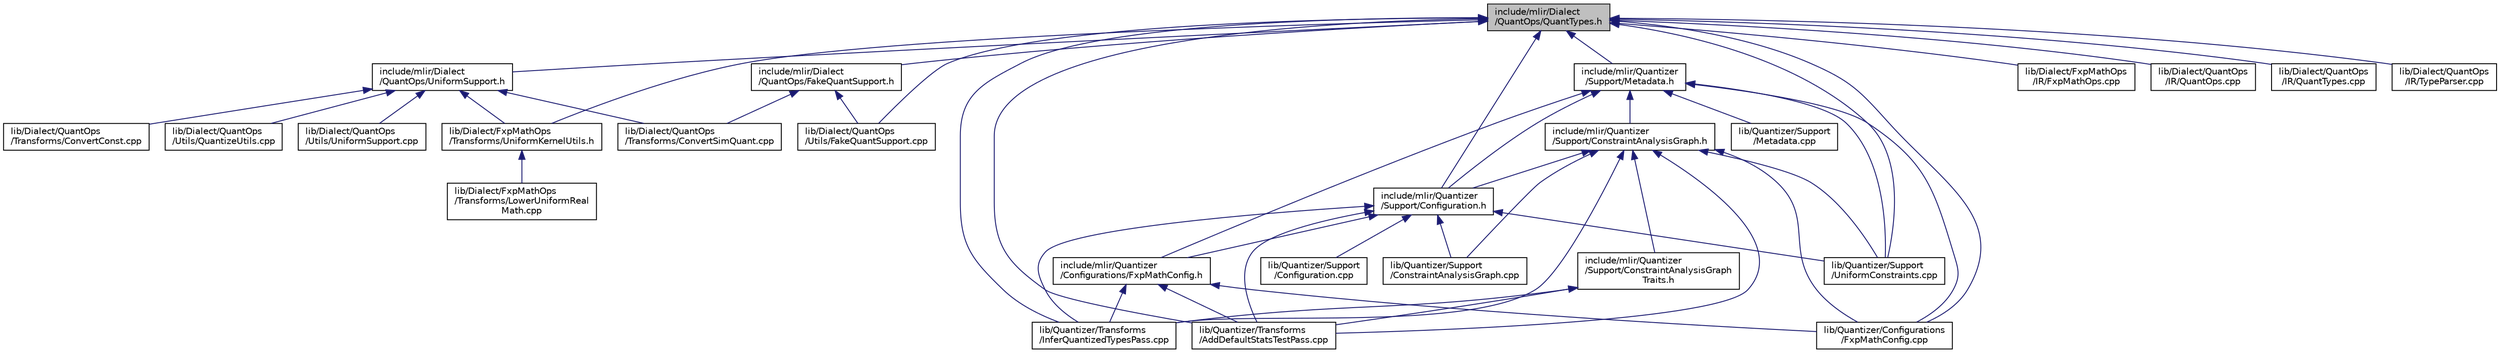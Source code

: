 digraph "include/mlir/Dialect/QuantOps/QuantTypes.h"
{
  bgcolor="transparent";
  edge [fontname="Helvetica",fontsize="10",labelfontname="Helvetica",labelfontsize="10"];
  node [fontname="Helvetica",fontsize="10",shape=record];
  Node50 [label="include/mlir/Dialect\l/QuantOps/QuantTypes.h",height=0.2,width=0.4,color="black", fillcolor="grey75", style="filled", fontcolor="black"];
  Node50 -> Node51 [dir="back",color="midnightblue",fontsize="10",style="solid",fontname="Helvetica"];
  Node51 [label="include/mlir/Dialect\l/QuantOps/FakeQuantSupport.h",height=0.2,width=0.4,color="black",URL="$FakeQuantSupport_8h.html"];
  Node51 -> Node52 [dir="back",color="midnightblue",fontsize="10",style="solid",fontname="Helvetica"];
  Node52 [label="lib/Dialect/QuantOps\l/Transforms/ConvertSimQuant.cpp",height=0.2,width=0.4,color="black",URL="$ConvertSimQuant_8cpp.html"];
  Node51 -> Node53 [dir="back",color="midnightblue",fontsize="10",style="solid",fontname="Helvetica"];
  Node53 [label="lib/Dialect/QuantOps\l/Utils/FakeQuantSupport.cpp",height=0.2,width=0.4,color="black",URL="$FakeQuantSupport_8cpp.html"];
  Node50 -> Node54 [dir="back",color="midnightblue",fontsize="10",style="solid",fontname="Helvetica"];
  Node54 [label="include/mlir/Dialect\l/QuantOps/UniformSupport.h",height=0.2,width=0.4,color="black",URL="$UniformSupport_8h.html"];
  Node54 -> Node55 [dir="back",color="midnightblue",fontsize="10",style="solid",fontname="Helvetica"];
  Node55 [label="lib/Dialect/FxpMathOps\l/Transforms/UniformKernelUtils.h",height=0.2,width=0.4,color="black",URL="$UniformKernelUtils_8h.html"];
  Node55 -> Node56 [dir="back",color="midnightblue",fontsize="10",style="solid",fontname="Helvetica"];
  Node56 [label="lib/Dialect/FxpMathOps\l/Transforms/LowerUniformReal\lMath.cpp",height=0.2,width=0.4,color="black",URL="$LowerUniformRealMath_8cpp.html"];
  Node54 -> Node57 [dir="back",color="midnightblue",fontsize="10",style="solid",fontname="Helvetica"];
  Node57 [label="lib/Dialect/QuantOps\l/Transforms/ConvertConst.cpp",height=0.2,width=0.4,color="black",URL="$ConvertConst_8cpp.html"];
  Node54 -> Node52 [dir="back",color="midnightblue",fontsize="10",style="solid",fontname="Helvetica"];
  Node54 -> Node58 [dir="back",color="midnightblue",fontsize="10",style="solid",fontname="Helvetica"];
  Node58 [label="lib/Dialect/QuantOps\l/Utils/QuantizeUtils.cpp",height=0.2,width=0.4,color="black",URL="$QuantizeUtils_8cpp.html"];
  Node54 -> Node59 [dir="back",color="midnightblue",fontsize="10",style="solid",fontname="Helvetica"];
  Node59 [label="lib/Dialect/QuantOps\l/Utils/UniformSupport.cpp",height=0.2,width=0.4,color="black",URL="$UniformSupport_8cpp.html"];
  Node50 -> Node60 [dir="back",color="midnightblue",fontsize="10",style="solid",fontname="Helvetica"];
  Node60 [label="include/mlir/Quantizer\l/Support/Configuration.h",height=0.2,width=0.4,color="black",URL="$Configuration_8h.html"];
  Node60 -> Node61 [dir="back",color="midnightblue",fontsize="10",style="solid",fontname="Helvetica"];
  Node61 [label="include/mlir/Quantizer\l/Configurations/FxpMathConfig.h",height=0.2,width=0.4,color="black",URL="$FxpMathConfig_8h.html"];
  Node61 -> Node62 [dir="back",color="midnightblue",fontsize="10",style="solid",fontname="Helvetica"];
  Node62 [label="lib/Quantizer/Configurations\l/FxpMathConfig.cpp",height=0.2,width=0.4,color="black",URL="$FxpMathConfig_8cpp.html"];
  Node61 -> Node63 [dir="back",color="midnightblue",fontsize="10",style="solid",fontname="Helvetica"];
  Node63 [label="lib/Quantizer/Transforms\l/AddDefaultStatsTestPass.cpp",height=0.2,width=0.4,color="black",URL="$AddDefaultStatsTestPass_8cpp.html"];
  Node61 -> Node64 [dir="back",color="midnightblue",fontsize="10",style="solid",fontname="Helvetica"];
  Node64 [label="lib/Quantizer/Transforms\l/InferQuantizedTypesPass.cpp",height=0.2,width=0.4,color="black",URL="$InferQuantizedTypesPass_8cpp.html"];
  Node60 -> Node65 [dir="back",color="midnightblue",fontsize="10",style="solid",fontname="Helvetica"];
  Node65 [label="lib/Quantizer/Support\l/Configuration.cpp",height=0.2,width=0.4,color="black",URL="$Configuration_8cpp.html"];
  Node60 -> Node66 [dir="back",color="midnightblue",fontsize="10",style="solid",fontname="Helvetica"];
  Node66 [label="lib/Quantizer/Support\l/ConstraintAnalysisGraph.cpp",height=0.2,width=0.4,color="black",URL="$ConstraintAnalysisGraph_8cpp.html"];
  Node60 -> Node67 [dir="back",color="midnightblue",fontsize="10",style="solid",fontname="Helvetica"];
  Node67 [label="lib/Quantizer/Support\l/UniformConstraints.cpp",height=0.2,width=0.4,color="black",URL="$UniformConstraints_8cpp.html"];
  Node60 -> Node63 [dir="back",color="midnightblue",fontsize="10",style="solid",fontname="Helvetica"];
  Node60 -> Node64 [dir="back",color="midnightblue",fontsize="10",style="solid",fontname="Helvetica"];
  Node50 -> Node68 [dir="back",color="midnightblue",fontsize="10",style="solid",fontname="Helvetica"];
  Node68 [label="include/mlir/Quantizer\l/Support/Metadata.h",height=0.2,width=0.4,color="black",URL="$Metadata_8h.html"];
  Node68 -> Node61 [dir="back",color="midnightblue",fontsize="10",style="solid",fontname="Helvetica"];
  Node68 -> Node60 [dir="back",color="midnightblue",fontsize="10",style="solid",fontname="Helvetica"];
  Node68 -> Node69 [dir="back",color="midnightblue",fontsize="10",style="solid",fontname="Helvetica"];
  Node69 [label="include/mlir/Quantizer\l/Support/ConstraintAnalysisGraph.h",height=0.2,width=0.4,color="black",URL="$ConstraintAnalysisGraph_8h.html"];
  Node69 -> Node60 [dir="back",color="midnightblue",fontsize="10",style="solid",fontname="Helvetica"];
  Node69 -> Node70 [dir="back",color="midnightblue",fontsize="10",style="solid",fontname="Helvetica"];
  Node70 [label="include/mlir/Quantizer\l/Support/ConstraintAnalysisGraph\lTraits.h",height=0.2,width=0.4,color="black",URL="$ConstraintAnalysisGraphTraits_8h.html"];
  Node70 -> Node63 [dir="back",color="midnightblue",fontsize="10",style="solid",fontname="Helvetica"];
  Node70 -> Node64 [dir="back",color="midnightblue",fontsize="10",style="solid",fontname="Helvetica"];
  Node69 -> Node62 [dir="back",color="midnightblue",fontsize="10",style="solid",fontname="Helvetica"];
  Node69 -> Node66 [dir="back",color="midnightblue",fontsize="10",style="solid",fontname="Helvetica"];
  Node69 -> Node67 [dir="back",color="midnightblue",fontsize="10",style="solid",fontname="Helvetica"];
  Node69 -> Node63 [dir="back",color="midnightblue",fontsize="10",style="solid",fontname="Helvetica"];
  Node69 -> Node64 [dir="back",color="midnightblue",fontsize="10",style="solid",fontname="Helvetica"];
  Node68 -> Node62 [dir="back",color="midnightblue",fontsize="10",style="solid",fontname="Helvetica"];
  Node68 -> Node71 [dir="back",color="midnightblue",fontsize="10",style="solid",fontname="Helvetica"];
  Node71 [label="lib/Quantizer/Support\l/Metadata.cpp",height=0.2,width=0.4,color="black",URL="$Metadata_8cpp.html"];
  Node68 -> Node67 [dir="back",color="midnightblue",fontsize="10",style="solid",fontname="Helvetica"];
  Node50 -> Node72 [dir="back",color="midnightblue",fontsize="10",style="solid",fontname="Helvetica"];
  Node72 [label="lib/Dialect/FxpMathOps\l/IR/FxpMathOps.cpp",height=0.2,width=0.4,color="black",URL="$FxpMathOps_8cpp.html"];
  Node50 -> Node55 [dir="back",color="midnightblue",fontsize="10",style="solid",fontname="Helvetica"];
  Node50 -> Node73 [dir="back",color="midnightblue",fontsize="10",style="solid",fontname="Helvetica"];
  Node73 [label="lib/Dialect/QuantOps\l/IR/QuantOps.cpp",height=0.2,width=0.4,color="black",URL="$QuantOps_8cpp.html"];
  Node50 -> Node74 [dir="back",color="midnightblue",fontsize="10",style="solid",fontname="Helvetica"];
  Node74 [label="lib/Dialect/QuantOps\l/IR/QuantTypes.cpp",height=0.2,width=0.4,color="black",URL="$QuantTypes_8cpp.html"];
  Node50 -> Node75 [dir="back",color="midnightblue",fontsize="10",style="solid",fontname="Helvetica"];
  Node75 [label="lib/Dialect/QuantOps\l/IR/TypeParser.cpp",height=0.2,width=0.4,color="black",URL="$TypeParser_8cpp.html"];
  Node50 -> Node53 [dir="back",color="midnightblue",fontsize="10",style="solid",fontname="Helvetica"];
  Node50 -> Node62 [dir="back",color="midnightblue",fontsize="10",style="solid",fontname="Helvetica"];
  Node50 -> Node67 [dir="back",color="midnightblue",fontsize="10",style="solid",fontname="Helvetica"];
  Node50 -> Node63 [dir="back",color="midnightblue",fontsize="10",style="solid",fontname="Helvetica"];
  Node50 -> Node64 [dir="back",color="midnightblue",fontsize="10",style="solid",fontname="Helvetica"];
}
